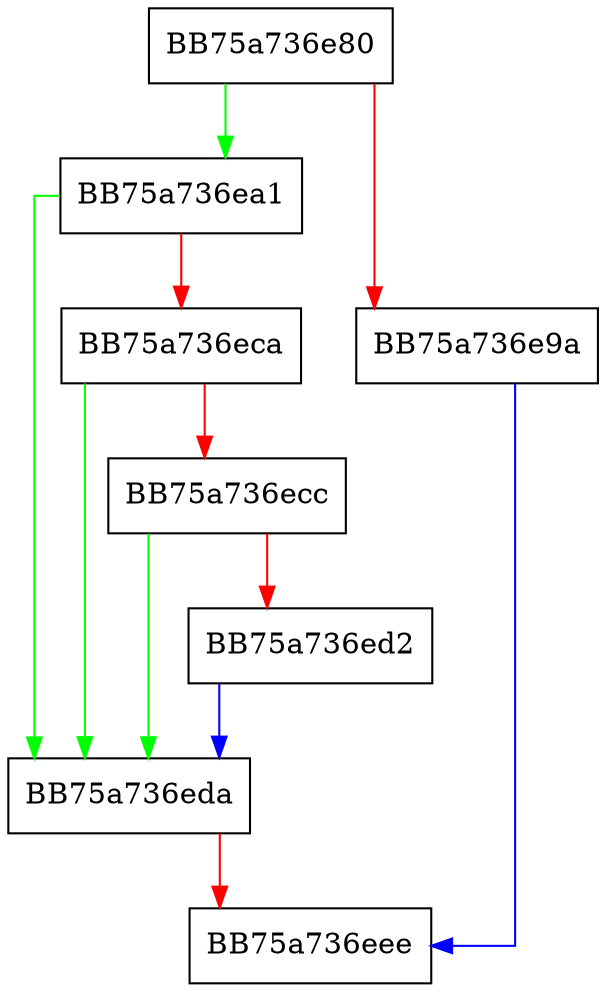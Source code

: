 digraph numRound {
  node [shape="box"];
  graph [splines=ortho];
  BB75a736e80 -> BB75a736ea1 [color="green"];
  BB75a736e80 -> BB75a736e9a [color="red"];
  BB75a736e9a -> BB75a736eee [color="blue"];
  BB75a736ea1 -> BB75a736eda [color="green"];
  BB75a736ea1 -> BB75a736eca [color="red"];
  BB75a736eca -> BB75a736eda [color="green"];
  BB75a736eca -> BB75a736ecc [color="red"];
  BB75a736ecc -> BB75a736eda [color="green"];
  BB75a736ecc -> BB75a736ed2 [color="red"];
  BB75a736ed2 -> BB75a736eda [color="blue"];
  BB75a736eda -> BB75a736eee [color="red"];
}